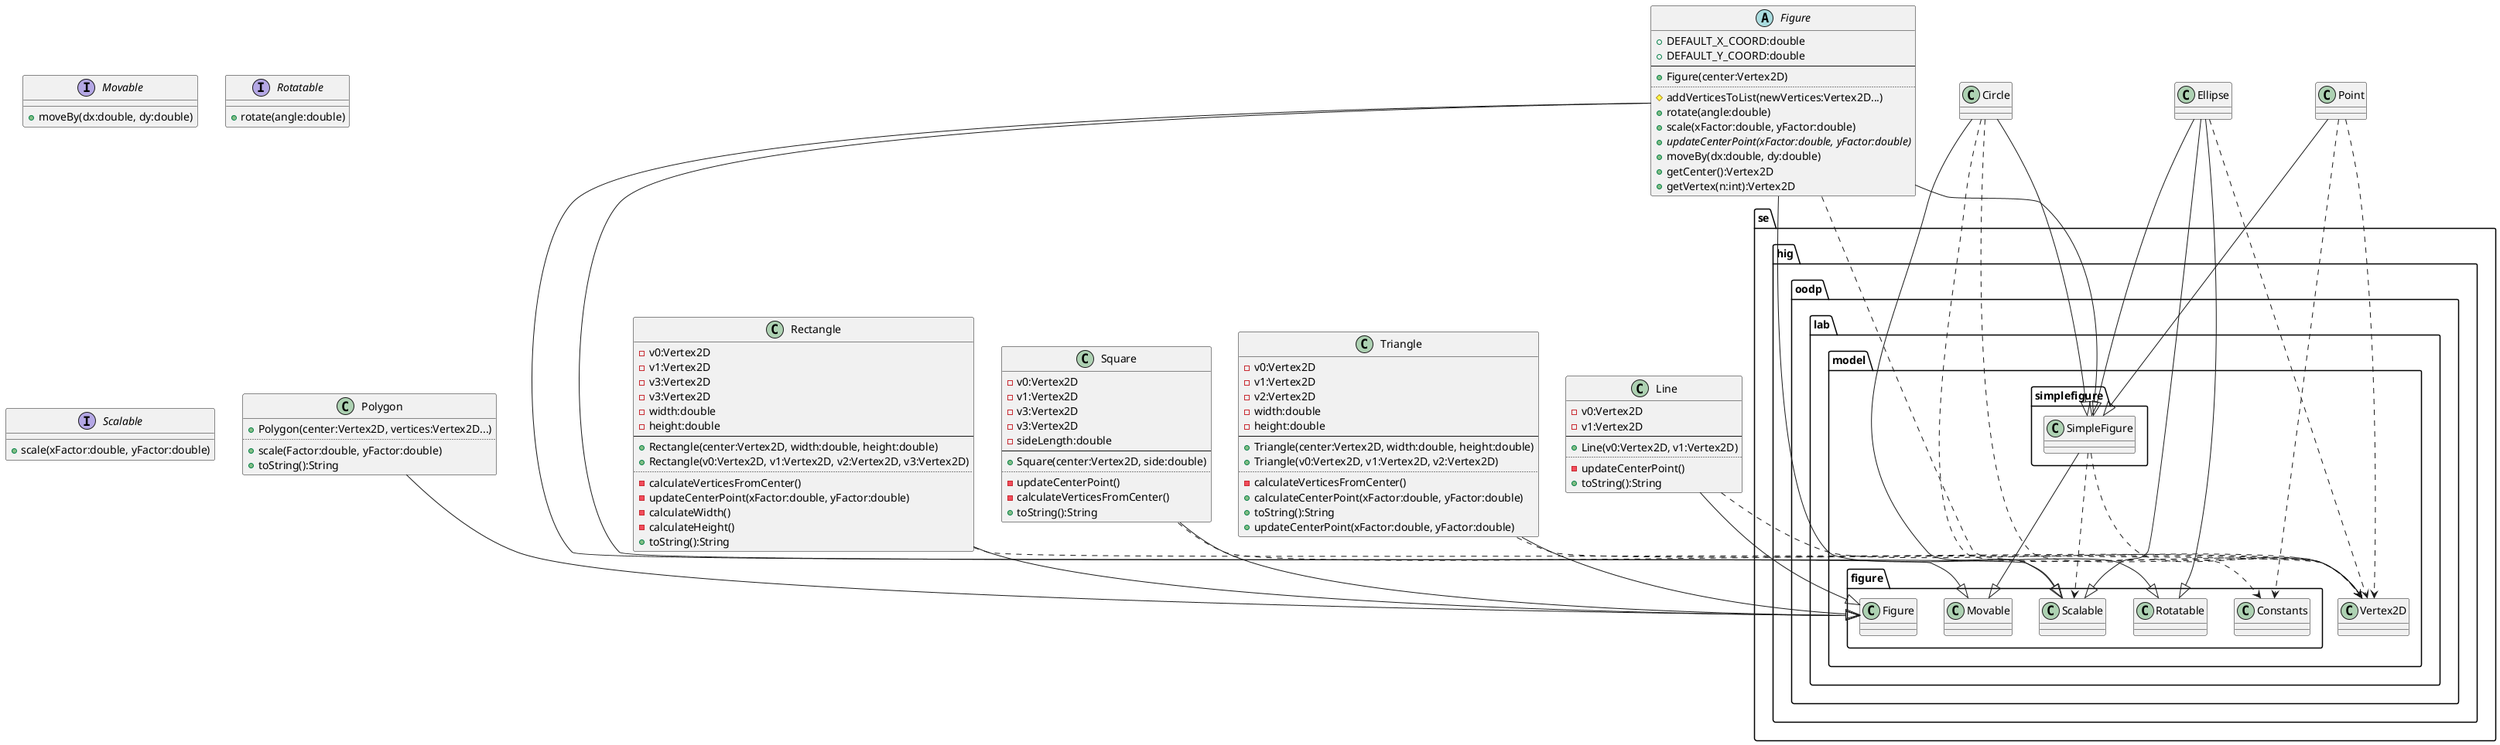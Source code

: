 @startuml

Figure --|> se.hig.oodp.lab.model.simplefigure.SimpleFigure
Figure ..> se.hig.oodp.lab.model.Vertex2D
Figure --|> se.hig.oodp.lab.model.figure.Movable
Figure --|> se.hig.oodp.lab.model.figure.Rotatable
Figure --|> se.hig.oodp.lab.model.figure.Scalable
SimpleFigure ..> se.hig.oodp.lab.model.Vertex2D
SimpleFigure --|> se.hig.oodp.lab.model.figure.Movable
SimpleFigure ..> se.hig.oodp.lab.model.figure.Scalable
Line --|> se.hig.oodp.lab.model.figure.Figure
Line ..> se.hig.oodp.lab.model.Vertex2D
Polygon --|> se.hig.oodp.lab.model.figure.Figure
Rectangle --|> se.hig.oodp.lab.model.figure.Figure
Rectangle ..> se.hig.oodp.lab.model.Vertex2D
Square --|> se.hig.oodp.lab.model.figure.Figure
Square ..> se.hig.oodp.lab.model.Vertex2D
Triangle --|> se.hig.oodp.lab.model.figure.Figure
Triangle ..> se.hig.oodp.lab.model.Vertex2D
Circle --|> se.hig.oodp.lab.model.simplefigure.SimpleFigure
Circle ..> se.hig.oodp.lab.model.Vertex2D
Circle ..> se.hig.oodp.lab.model.figure.Constants
Circle --|> se.hig.oodp.lab.model.figure.Scalable
Ellipse --|> se.hig.oodp.lab.model.simplefigure.SimpleFigure
Ellipse ..> se.hig.oodp.lab.model.Vertex2D
Ellipse --|> se.hig.oodp.lab.model.figure.Rotatable
Ellipse --|> se.hig.oodp.lab.model.figure.Scalable
Point --|> se.hig.oodp.lab.model.simplefigure.SimpleFigure
Point ..> se.hig.oodp.lab.model.Vertex2D
Point ..> se.hig.oodp.lab.model.figure.Constants

    interface Movable {
        +moveBy(dx:double, dy:double)
    }

    interface Rotatable {
        +rotate(angle:double)
    }

    interface Scalable {
        +scale(xFactor:double, yFactor:double)
    }

    abstract class Figure {
        +DEFAULT_X_COORD:double
        +DEFAULT_Y_COORD:double
'       #vertices:ArrayList<Vertex2D>
        --
        +Figure(center:Vertex2D)
        ..
        #addVerticesToList(newVertices:Vertex2D...)
        +rotate(angle:double)
        +scale(xFactor:double, yFactor:double)
        {abstract} +updateCenterPoint(xFactor:double, yFactor:double)
        +moveBy(dx:double, dy:double)
        +getCenter():Vertex2D
        +getVertex(n:int):Vertex2D
    }

    class Line {
        -v0:Vertex2D
        -v1:Vertex2D
        --
        +Line(v0:Vertex2D, v1:Vertex2D)
        ..
        -updateCenterPoint()
        +toString():String
    }

    class Triangle {
        -v0:Vertex2D
        -v1:Vertex2D
        -v2:Vertex2D
        -width:double
        -height:double
        --
        +Triangle(center:Vertex2D, width:double, height:double)
        +Triangle(v0:Vertex2D, v1:Vertex2D, v2:Vertex2D)
        ..
        -calculateVerticesFromCenter()
        +calculateCenterPoint(xFactor:double, yFactor:double)
        +toString():String
        +updateCenterPoint(xFactor:double, yFactor:double)
    }

    class Polygon {
        +Polygon(center:Vertex2D, vertices:Vertex2D...)
        ..
        +scale(Factor:double, yFactor:double)
        +toString():String
    }

    class Rectangle {
        -v0:Vertex2D
        -v1:Vertex2D
        -v3:Vertex2D
        -v3:Vertex2D
        -width:double
        -height:double
        --
        +Rectangle(center:Vertex2D, width:double, height:double)
        +Rectangle(v0:Vertex2D, v1:Vertex2D, v2:Vertex2D, v3:Vertex2D)
        ..
        -calculateVerticesFromCenter()
        -updateCenterPoint(xFactor:double, yFactor:double)
        -calculateWidth()
        -calculateHeight()
        +toString():String
    }

    class Square {
        -v0:Vertex2D
        -v1:Vertex2D
        -v3:Vertex2D
        -v3:Vertex2D
        -sideLength:double
        --
        +Square(center:Vertex2D, side:double)
        ..
        -updateCenterPoint()
        -calculateVerticesFromCenter()
        +toString():String
    }
@enduml
